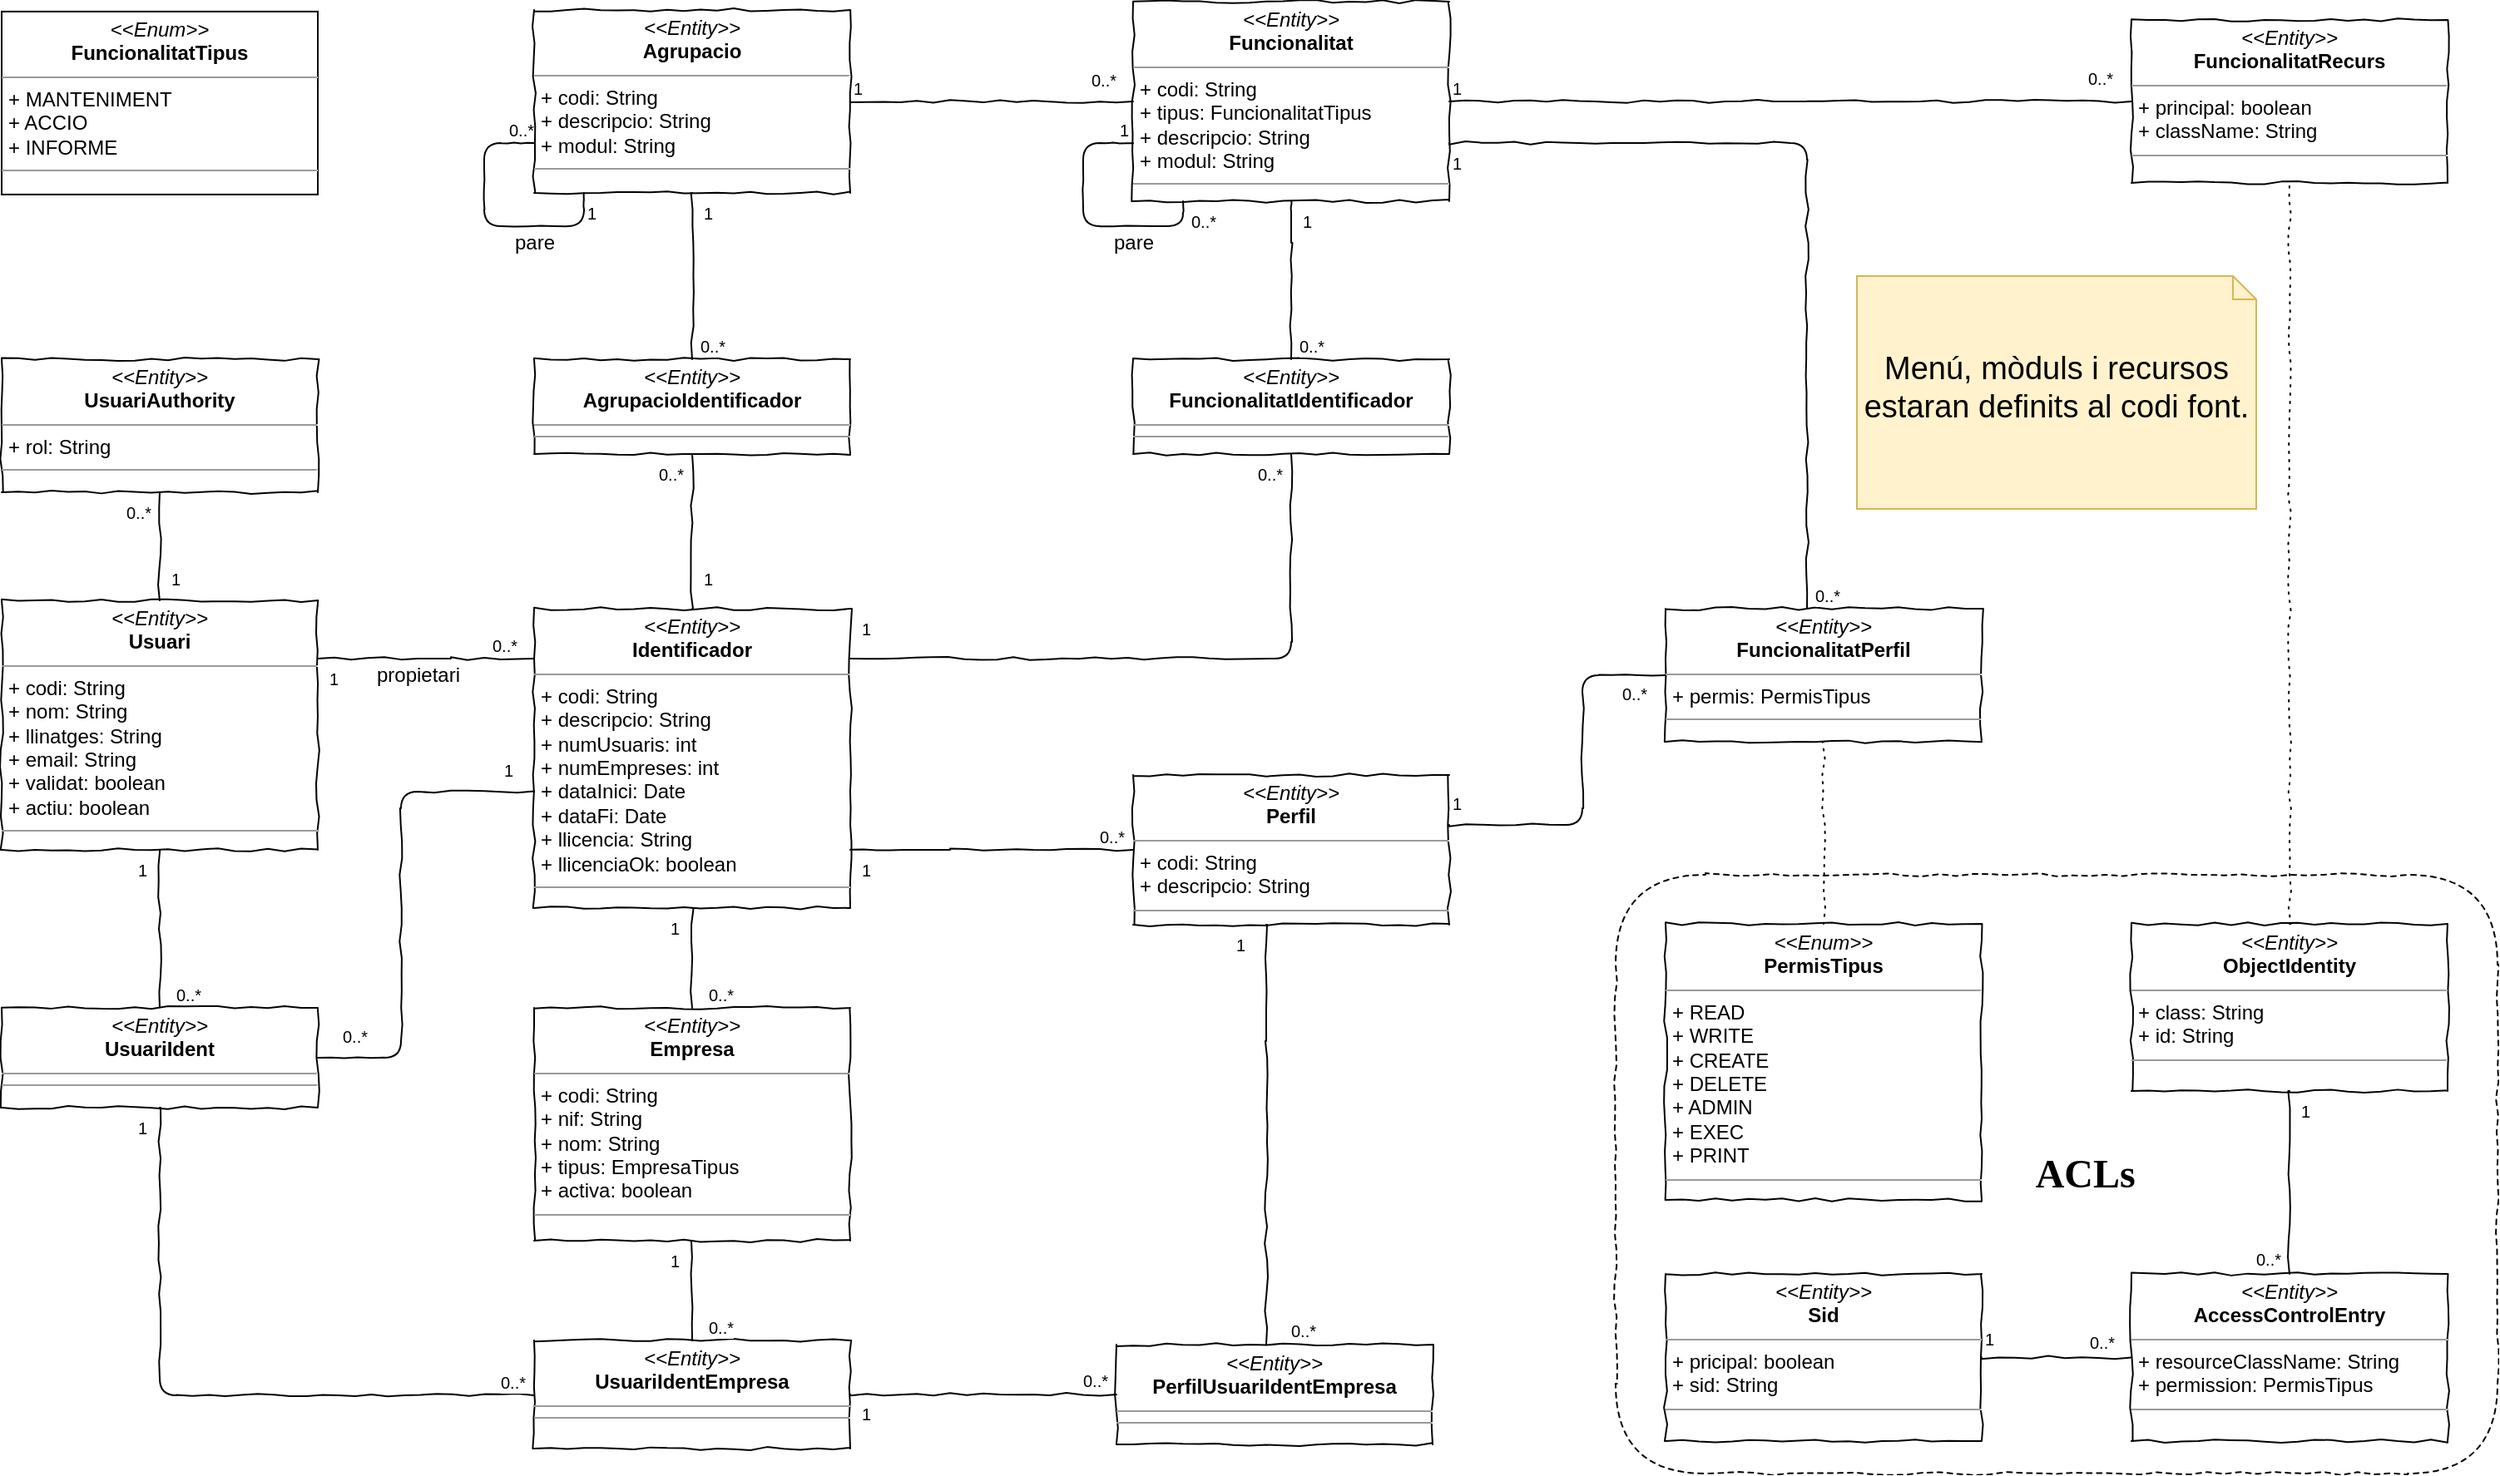 <mxfile version="12.5.5" type="device"><diagram id="xfc7r5prW2ZypIw39x2U" name="Page-1"><mxGraphModel dx="2249" dy="781" grid="1" gridSize="10" guides="1" tooltips="1" connect="1" arrows="1" fold="1" page="1" pageScale="1" pageWidth="827" pageHeight="1169" math="0" shadow="0"><root><mxCell id="0"/><mxCell id="1" parent="0"/><mxCell id="cN6ganGI-qiVZVaM_tZB-83" value="&lt;div style=&quot;font-size: 24px&quot;&gt;&lt;font style=&quot;font-size: 24px&quot;&gt;&lt;b&gt;&lt;font style=&quot;font-size: 24px&quot; face=&quot;Verdana&quot;&gt;&amp;nbsp;&amp;nbsp;&amp;nbsp;&amp;nbsp;&amp;nbsp; ACLs&lt;/font&gt;&lt;/b&gt;&lt;/font&gt;&lt;/div&gt;" style="rounded=1;whiteSpace=wrap;html=1;comic=1;fillColor=none;dashed=1;rotation=0;" parent="1" vertex="1"><mxGeometry x="410" y="560" width="530" height="360" as="geometry"/></mxCell><mxCell id="cN6ganGI-qiVZVaM_tZB-6" value="&lt;p style=&quot;margin: 0px ; margin-top: 4px ; text-align: center&quot;&gt;&lt;i&gt;&amp;lt;&amp;lt;Entity&amp;gt;&amp;gt;&lt;/i&gt;&lt;br&gt;&lt;b&gt;ObjectIdentity&lt;/b&gt;&lt;/p&gt;&lt;hr size=&quot;1&quot;&gt;&lt;p style=&quot;margin: 0px ; margin-left: 4px&quot;&gt;+ class: String&lt;/p&gt;&lt;p style=&quot;margin: 0px ; margin-left: 4px&quot;&gt;+ id: String&lt;/p&gt;&lt;hr size=&quot;1&quot;&gt;" style="verticalAlign=top;align=left;overflow=fill;fontSize=12;fontFamily=Helvetica;html=1;comic=1;" parent="1" vertex="1"><mxGeometry x="720" y="589.5" width="190" height="100.5" as="geometry"/></mxCell><mxCell id="cN6ganGI-qiVZVaM_tZB-7" value="&lt;p style=&quot;margin: 0px ; margin-top: 4px ; text-align: center&quot;&gt;&lt;i&gt;&amp;lt;&amp;lt;Enum&amp;gt;&amp;gt;&lt;/i&gt;&lt;br&gt;&lt;b&gt;PermisTipus&lt;/b&gt;&lt;/p&gt;&lt;hr size=&quot;1&quot;&gt;&lt;p style=&quot;margin: 0px ; margin-left: 4px&quot;&gt;+ READ&lt;/p&gt;&lt;p style=&quot;margin: 0px ; margin-left: 4px&quot;&gt;+ WRITE&lt;/p&gt;&lt;p style=&quot;margin: 0px ; margin-left: 4px&quot;&gt;+ CREATE&lt;/p&gt;&lt;p style=&quot;margin: 0px ; margin-left: 4px&quot;&gt;+ DELETE&lt;/p&gt;&lt;p style=&quot;margin: 0px ; margin-left: 4px&quot;&gt;+ ADMIN&lt;br&gt;&lt;/p&gt;&lt;p style=&quot;margin: 0px ; margin-left: 4px&quot;&gt;+ EXEC&lt;/p&gt;&lt;p style=&quot;margin: 0px ; margin-left: 4px&quot;&gt;+ PRINT&lt;/p&gt;&lt;hr size=&quot;1&quot;&gt;" style="verticalAlign=top;align=left;overflow=fill;fontSize=12;fontFamily=Helvetica;html=1;comic=1;" parent="1" vertex="1"><mxGeometry x="440" y="589.5" width="190" height="166" as="geometry"/></mxCell><mxCell id="cN6ganGI-qiVZVaM_tZB-16" value="&lt;p style=&quot;margin: 0px ; margin-top: 4px ; text-align: center&quot;&gt;&lt;i&gt;&amp;lt;&amp;lt;Entity&amp;gt;&amp;gt;&lt;/i&gt;&lt;br&gt;&lt;b&gt;Perfil&lt;/b&gt;&lt;/p&gt;&lt;hr size=&quot;1&quot;&gt;&lt;p style=&quot;margin: 0px ; margin-left: 4px&quot;&gt;+ codi: String&lt;br&gt;+ descripcio: String&lt;/p&gt;&lt;hr size=&quot;1&quot;&gt;" style="verticalAlign=top;align=left;overflow=fill;fontSize=12;fontFamily=Helvetica;html=1;comic=1;" parent="1" vertex="1"><mxGeometry x="120" y="500" width="190" height="90" as="geometry"/></mxCell><mxCell id="cN6ganGI-qiVZVaM_tZB-17" value="&lt;p style=&quot;margin: 0px ; margin-top: 4px ; text-align: center&quot;&gt;&lt;i&gt;&amp;lt;&amp;lt;Entity&amp;gt;&amp;gt;&lt;/i&gt;&lt;br&gt;&lt;b&gt;Identificador&lt;br&gt;&lt;/b&gt;&lt;/p&gt;&lt;hr size=&quot;1&quot;&gt;&lt;p style=&quot;margin: 0px ; margin-left: 4px&quot;&gt;+ codi: String&lt;br&gt;+ descripcio: String&lt;/p&gt;&lt;p style=&quot;margin: 0px ; margin-left: 4px&quot;&gt;+ numUsuaris: int&lt;/p&gt;&lt;p style=&quot;margin: 0px ; margin-left: 4px&quot;&gt;+ numEmpreses: int&lt;/p&gt;&lt;p style=&quot;margin: 0px ; margin-left: 4px&quot;&gt;+ dataInici: Date&lt;/p&gt;&lt;p style=&quot;margin: 0px ; margin-left: 4px&quot;&gt;+ dataFi: Date&lt;/p&gt;&lt;p style=&quot;margin: 0px ; margin-left: 4px&quot;&gt;+ llicencia: String&lt;/p&gt;&lt;p style=&quot;margin: 0px ; margin-left: 4px&quot;&gt;+ llicenciaOk: boolean&lt;br&gt;&lt;/p&gt;&lt;hr size=&quot;1&quot;&gt;" style="verticalAlign=top;align=left;overflow=fill;fontSize=12;fontFamily=Helvetica;html=1;comic=1;" parent="1" vertex="1"><mxGeometry x="-240" y="400" width="190" height="180" as="geometry"/></mxCell><mxCell id="cN6ganGI-qiVZVaM_tZB-18" value="" style="endArrow=none;html=1;edgeStyle=orthogonalEdgeStyle;comic=1;" parent="1" source="cN6ganGI-qiVZVaM_tZB-17" target="cN6ganGI-qiVZVaM_tZB-16" edge="1"><mxGeometry relative="1" as="geometry"><mxPoint x="585" y="450" as="sourcePoint"/><mxPoint x="585" y="572" as="targetPoint"/><Array as="points"><mxPoint y="545"/><mxPoint y="545"/></Array></mxGeometry></mxCell><mxCell id="cN6ganGI-qiVZVaM_tZB-19" value="1" style="resizable=0;html=1;align=left;verticalAlign=bottom;labelBackgroundColor=#ffffff;fontSize=10;" parent="cN6ganGI-qiVZVaM_tZB-18" connectable="0" vertex="1"><mxGeometry x="-1" relative="1" as="geometry"><mxPoint x="5" y="20" as="offset"/></mxGeometry></mxCell><mxCell id="cN6ganGI-qiVZVaM_tZB-20" value="0..*" style="resizable=0;html=1;align=right;verticalAlign=bottom;labelBackgroundColor=#ffffff;fontSize=10;" parent="cN6ganGI-qiVZVaM_tZB-18" connectable="0" vertex="1"><mxGeometry x="1" relative="1" as="geometry"><mxPoint x="-5" as="offset"/></mxGeometry></mxCell><mxCell id="cN6ganGI-qiVZVaM_tZB-24" value="&lt;p style=&quot;margin: 0px ; margin-top: 4px ; text-align: center&quot;&gt;&lt;i&gt;&amp;lt;&amp;lt;Entity&amp;gt;&amp;gt;&lt;/i&gt;&lt;br&gt;&lt;b&gt;Usuari&lt;br&gt;&lt;/b&gt;&lt;/p&gt;&lt;hr size=&quot;1&quot;&gt;&lt;p style=&quot;margin: 0px ; margin-left: 4px&quot;&gt;+ codi: String&lt;/p&gt;&lt;p style=&quot;margin: 0px ; margin-left: 4px&quot;&gt;+ nom: String&lt;/p&gt;&lt;p style=&quot;margin: 0px ; margin-left: 4px&quot;&gt;+ llinatges: String&lt;/p&gt;&lt;p style=&quot;margin: 0px ; margin-left: 4px&quot;&gt;+ email: String&lt;/p&gt;&lt;p style=&quot;margin: 0px ; margin-left: 4px&quot;&gt;+ validat: boolean&lt;/p&gt;&lt;p style=&quot;margin: 0px ; margin-left: 4px&quot;&gt;+ actiu: boolean&lt;br&gt;&lt;/p&gt;&lt;hr size=&quot;1&quot;&gt;" style="verticalAlign=top;align=left;overflow=fill;fontSize=12;fontFamily=Helvetica;html=1;comic=1;" parent="1" vertex="1"><mxGeometry x="-560" y="395" width="190" height="150" as="geometry"/></mxCell><mxCell id="cN6ganGI-qiVZVaM_tZB-29" value="&lt;p style=&quot;margin: 0px ; margin-top: 4px ; text-align: center&quot;&gt;&lt;i&gt;&amp;lt;&amp;lt;Entity&amp;gt;&amp;gt;&lt;/i&gt;&lt;br&gt;&lt;b&gt;Empresa&lt;br&gt;&lt;/b&gt;&lt;/p&gt;&lt;hr size=&quot;1&quot;&gt;&lt;p style=&quot;margin: 0px ; margin-left: 4px&quot;&gt;+ codi: String&lt;br&gt;+ nif: String&lt;/p&gt;&lt;p style=&quot;margin: 0px ; margin-left: 4px&quot;&gt;+ nom: String&lt;/p&gt;&lt;p style=&quot;margin: 0px ; margin-left: 4px&quot;&gt;+ tipus: EmpresaTipus&lt;br&gt;&lt;/p&gt;&lt;p style=&quot;margin: 0px ; margin-left: 4px&quot;&gt;+ activa: boolean&lt;br&gt;&lt;/p&gt;&lt;hr size=&quot;1&quot;&gt;" style="verticalAlign=top;align=left;overflow=fill;fontSize=12;fontFamily=Helvetica;html=1;comic=1;" parent="1" vertex="1"><mxGeometry x="-240" y="640" width="190" height="140" as="geometry"/></mxCell><mxCell id="cN6ganGI-qiVZVaM_tZB-30" value="" style="endArrow=none;html=1;edgeStyle=orthogonalEdgeStyle;comic=1;" parent="1" source="cN6ganGI-qiVZVaM_tZB-17" target="cN6ganGI-qiVZVaM_tZB-29" edge="1"><mxGeometry relative="1" as="geometry"><mxPoint x="545" y="450" as="sourcePoint"/><mxPoint x="545" y="572" as="targetPoint"/></mxGeometry></mxCell><mxCell id="cN6ganGI-qiVZVaM_tZB-31" value="1" style="resizable=0;html=1;align=left;verticalAlign=bottom;labelBackgroundColor=#ffffff;fontSize=10;" parent="cN6ganGI-qiVZVaM_tZB-30" connectable="0" vertex="1"><mxGeometry x="-1" relative="1" as="geometry"><mxPoint x="-15" y="20" as="offset"/></mxGeometry></mxCell><mxCell id="cN6ganGI-qiVZVaM_tZB-32" value="0..*" style="resizable=0;html=1;align=right;verticalAlign=bottom;labelBackgroundColor=#ffffff;fontSize=10;" parent="cN6ganGI-qiVZVaM_tZB-30" connectable="0" vertex="1"><mxGeometry x="1" relative="1" as="geometry"><mxPoint x="25" as="offset"/></mxGeometry></mxCell><mxCell id="cN6ganGI-qiVZVaM_tZB-33" value="&lt;p style=&quot;margin: 0px ; margin-top: 4px ; text-align: center&quot;&gt;&lt;i&gt;&amp;lt;&amp;lt;Entity&amp;gt;&amp;gt;&lt;/i&gt;&lt;br&gt;&lt;b&gt;Usuari&lt;/b&gt;&lt;b&gt;&lt;b&gt;&lt;b&gt;Ident&lt;/b&gt;Empresa&lt;/b&gt;&lt;/b&gt;&lt;/p&gt;&lt;hr size=&quot;1&quot;&gt;&lt;hr size=&quot;1&quot;&gt;" style="verticalAlign=top;align=left;overflow=fill;fontSize=12;fontFamily=Helvetica;html=1;comic=1;" parent="1" vertex="1"><mxGeometry x="-240" y="840" width="190" height="65" as="geometry"/></mxCell><mxCell id="cN6ganGI-qiVZVaM_tZB-34" value="" style="endArrow=none;html=1;edgeStyle=orthogonalEdgeStyle;comic=1;" parent="1" source="cN6ganGI-qiVZVaM_tZB-24" target="cN6ganGI-qiVZVaM_tZB-53" edge="1"><mxGeometry relative="1" as="geometry"><mxPoint x="545" y="450" as="sourcePoint"/><mxPoint x="545" y="572" as="targetPoint"/><Array as="points"><mxPoint x="-480" y="410"/><mxPoint x="-480" y="410"/></Array></mxGeometry></mxCell><mxCell id="cN6ganGI-qiVZVaM_tZB-35" value="1" style="resizable=0;html=1;align=left;verticalAlign=bottom;labelBackgroundColor=#ffffff;fontSize=10;" parent="cN6ganGI-qiVZVaM_tZB-34" connectable="0" vertex="1"><mxGeometry x="-1" relative="1" as="geometry"><mxPoint x="-15" y="20" as="offset"/></mxGeometry></mxCell><mxCell id="cN6ganGI-qiVZVaM_tZB-36" value="0..*" style="resizable=0;html=1;align=right;verticalAlign=bottom;labelBackgroundColor=#ffffff;fontSize=10;" parent="cN6ganGI-qiVZVaM_tZB-34" connectable="0" vertex="1"><mxGeometry x="1" relative="1" as="geometry"><mxPoint x="25" as="offset"/></mxGeometry></mxCell><mxCell id="cN6ganGI-qiVZVaM_tZB-40" value="" style="endArrow=none;html=1;edgeStyle=orthogonalEdgeStyle;comic=1;" parent="1" source="cN6ganGI-qiVZVaM_tZB-16" target="oNeRrTfxQyP8RILjlZN--30" edge="1"><mxGeometry relative="1" as="geometry"><mxPoint x="130" y="975" as="sourcePoint"/><mxPoint x="545" y="640" as="targetPoint"/><Array as="points"><mxPoint x="390" y="530"/><mxPoint x="390" y="440"/></Array></mxGeometry></mxCell><mxCell id="cN6ganGI-qiVZVaM_tZB-41" value="1" style="resizable=0;html=1;align=left;verticalAlign=bottom;labelBackgroundColor=#ffffff;fontSize=10;" parent="cN6ganGI-qiVZVaM_tZB-40" connectable="0" vertex="1"><mxGeometry x="-1" relative="1" as="geometry"><mxPoint y="-5" as="offset"/></mxGeometry></mxCell><mxCell id="cN6ganGI-qiVZVaM_tZB-42" value="0..*" style="resizable=0;html=1;align=right;verticalAlign=bottom;labelBackgroundColor=#ffffff;fontSize=10;" parent="cN6ganGI-qiVZVaM_tZB-40" connectable="0" vertex="1"><mxGeometry x="1" relative="1" as="geometry"><mxPoint x="-10.5" y="19.5" as="offset"/></mxGeometry></mxCell><mxCell id="cN6ganGI-qiVZVaM_tZB-47" value="" style="endArrow=none;html=1;edgeStyle=orthogonalEdgeStyle;comic=1;" parent="1" source="cN6ganGI-qiVZVaM_tZB-16" target="cN6ganGI-qiVZVaM_tZB-81" edge="1"><mxGeometry relative="1" as="geometry"><mxPoint x="-95" y="820" as="sourcePoint"/><mxPoint x="215" y="840" as="targetPoint"/><Array as="points"><mxPoint x="200" y="650"/><mxPoint x="200" y="650"/></Array></mxGeometry></mxCell><mxCell id="cN6ganGI-qiVZVaM_tZB-48" value="1" style="resizable=0;html=1;align=left;verticalAlign=bottom;labelBackgroundColor=#ffffff;fontSize=10;" parent="cN6ganGI-qiVZVaM_tZB-47" connectable="0" vertex="1"><mxGeometry x="-1" relative="1" as="geometry"><mxPoint x="-20" y="20" as="offset"/></mxGeometry></mxCell><mxCell id="cN6ganGI-qiVZVaM_tZB-49" value="0..*" style="resizable=0;html=1;align=right;verticalAlign=bottom;labelBackgroundColor=#ffffff;fontSize=10;" parent="cN6ganGI-qiVZVaM_tZB-47" connectable="0" vertex="1"><mxGeometry x="1" relative="1" as="geometry"><mxPoint x="30" as="offset"/></mxGeometry></mxCell><mxCell id="cN6ganGI-qiVZVaM_tZB-53" value="&lt;p style=&quot;margin: 0px ; margin-top: 4px ; text-align: center&quot;&gt;&lt;i&gt;&amp;lt;&amp;lt;Entity&amp;gt;&amp;gt;&lt;/i&gt;&lt;br&gt;&lt;b&gt;Usuari&lt;/b&gt;&lt;b&gt;Ident&lt;/b&gt;&lt;/p&gt;&lt;hr size=&quot;1&quot;&gt;&lt;hr size=&quot;1&quot;&gt;" style="verticalAlign=top;align=left;overflow=fill;fontSize=12;fontFamily=Helvetica;html=1;comic=1;" parent="1" vertex="1"><mxGeometry x="-560" y="640" width="190" height="60" as="geometry"/></mxCell><mxCell id="cN6ganGI-qiVZVaM_tZB-54" value="" style="endArrow=none;html=1;edgeStyle=orthogonalEdgeStyle;comic=1;" parent="1" source="cN6ganGI-qiVZVaM_tZB-17" target="cN6ganGI-qiVZVaM_tZB-53" edge="1"><mxGeometry relative="1" as="geometry"><mxPoint x="-240" y="640" as="sourcePoint"/><mxPoint x="-300" y="590" as="targetPoint"/><Array as="points"><mxPoint x="-320" y="510"/><mxPoint x="-320" y="670"/></Array></mxGeometry></mxCell><mxCell id="cN6ganGI-qiVZVaM_tZB-55" value="1" style="resizable=0;html=1;align=left;verticalAlign=bottom;labelBackgroundColor=#ffffff;fontSize=10;" parent="cN6ganGI-qiVZVaM_tZB-54" connectable="0" vertex="1"><mxGeometry x="-1" relative="1" as="geometry"><mxPoint x="-20" y="-5" as="offset"/></mxGeometry></mxCell><mxCell id="cN6ganGI-qiVZVaM_tZB-56" value="0..*" style="resizable=0;html=1;align=right;verticalAlign=bottom;labelBackgroundColor=#ffffff;fontSize=10;" parent="cN6ganGI-qiVZVaM_tZB-54" connectable="0" vertex="1"><mxGeometry x="1" relative="1" as="geometry"><mxPoint x="30" y="-5" as="offset"/></mxGeometry></mxCell><mxCell id="cN6ganGI-qiVZVaM_tZB-57" value="" style="endArrow=none;html=1;edgeStyle=orthogonalEdgeStyle;comic=1;" parent="1" source="cN6ganGI-qiVZVaM_tZB-29" target="cN6ganGI-qiVZVaM_tZB-33" edge="1"><mxGeometry relative="1" as="geometry"><mxPoint x="-280" y="730" as="sourcePoint"/><mxPoint x="-445" y="510" as="targetPoint"/><Array as="points"/></mxGeometry></mxCell><mxCell id="cN6ganGI-qiVZVaM_tZB-58" value="1" style="resizable=0;html=1;align=left;verticalAlign=bottom;labelBackgroundColor=#ffffff;fontSize=10;" parent="cN6ganGI-qiVZVaM_tZB-57" connectable="0" vertex="1"><mxGeometry x="-1" relative="1" as="geometry"><mxPoint x="-15" y="20" as="offset"/></mxGeometry></mxCell><mxCell id="cN6ganGI-qiVZVaM_tZB-59" value="0..*" style="resizable=0;html=1;align=right;verticalAlign=bottom;labelBackgroundColor=#ffffff;fontSize=10;" parent="cN6ganGI-qiVZVaM_tZB-57" connectable="0" vertex="1"><mxGeometry x="1" relative="1" as="geometry"><mxPoint x="25" as="offset"/></mxGeometry></mxCell><mxCell id="cN6ganGI-qiVZVaM_tZB-60" value="" style="endArrow=none;html=1;edgeStyle=orthogonalEdgeStyle;comic=1;" parent="1" source="cN6ganGI-qiVZVaM_tZB-53" target="cN6ganGI-qiVZVaM_tZB-33" edge="1"><mxGeometry relative="1" as="geometry"><mxPoint x="-440" y="670" as="sourcePoint"/><mxPoint x="-390" y="860" as="targetPoint"/><Array as="points"><mxPoint x="-465" y="873"/></Array></mxGeometry></mxCell><mxCell id="cN6ganGI-qiVZVaM_tZB-61" value="1" style="resizable=0;html=1;align=left;verticalAlign=bottom;labelBackgroundColor=#ffffff;fontSize=10;" parent="cN6ganGI-qiVZVaM_tZB-60" connectable="0" vertex="1"><mxGeometry x="-1" relative="1" as="geometry"><mxPoint x="-15" y="20" as="offset"/></mxGeometry></mxCell><mxCell id="cN6ganGI-qiVZVaM_tZB-62" value="0..*" style="resizable=0;html=1;align=right;verticalAlign=bottom;labelBackgroundColor=#ffffff;fontSize=10;" parent="cN6ganGI-qiVZVaM_tZB-60" connectable="0" vertex="1"><mxGeometry x="1" relative="1" as="geometry"><mxPoint x="-5" as="offset"/></mxGeometry></mxCell><mxCell id="cN6ganGI-qiVZVaM_tZB-64" value="" style="endArrow=none;html=1;edgeStyle=orthogonalEdgeStyle;comic=1;" parent="1" source="cN6ganGI-qiVZVaM_tZB-24" target="cN6ganGI-qiVZVaM_tZB-17" edge="1"><mxGeometry relative="1" as="geometry"><mxPoint x="-260" y="280" as="sourcePoint"/><mxPoint x="130" y="435" as="targetPoint"/><Array as="points"><mxPoint x="-300" y="430"/><mxPoint x="-300" y="430"/></Array></mxGeometry></mxCell><mxCell id="cN6ganGI-qiVZVaM_tZB-65" value="1" style="resizable=0;html=1;align=left;verticalAlign=bottom;labelBackgroundColor=#ffffff;fontSize=10;" parent="cN6ganGI-qiVZVaM_tZB-64" connectable="0" vertex="1"><mxGeometry x="-1" relative="1" as="geometry"><mxPoint x="5" y="20" as="offset"/></mxGeometry></mxCell><mxCell id="cN6ganGI-qiVZVaM_tZB-66" value="0..*" style="resizable=0;html=1;align=right;verticalAlign=bottom;labelBackgroundColor=#ffffff;fontSize=10;" parent="cN6ganGI-qiVZVaM_tZB-64" connectable="0" vertex="1"><mxGeometry x="1" relative="1" as="geometry"><mxPoint x="-10" as="offset"/></mxGeometry></mxCell><mxCell id="p6KHbKkE1oothsraV2o--2" value="propietari" style="text;html=1;align=center;verticalAlign=middle;resizable=0;points=[];;labelBackgroundColor=#ffffff;" parent="cN6ganGI-qiVZVaM_tZB-64" vertex="1" connectable="0"><mxGeometry x="0.077" y="17" relative="1" as="geometry"><mxPoint x="-10" y="27" as="offset"/></mxGeometry></mxCell><mxCell id="cN6ganGI-qiVZVaM_tZB-81" value="&lt;p style=&quot;margin: 0px ; margin-top: 4px ; text-align: center&quot;&gt;&lt;i&gt;&amp;lt;&amp;lt;Entity&amp;gt;&amp;gt;&lt;/i&gt;&lt;br&gt;&lt;b&gt;Perfil&lt;/b&gt;&lt;b&gt;Usuari&lt;/b&gt;&lt;b&gt;&lt;b&gt;&lt;b&gt;Ident&lt;/b&gt;Empresa&lt;/b&gt;&lt;/b&gt;&lt;/p&gt;&lt;hr size=&quot;1&quot;&gt;&lt;hr size=&quot;1&quot;&gt;" style="verticalAlign=top;align=left;overflow=fill;fontSize=12;fontFamily=Helvetica;html=1;comic=1;" parent="1" vertex="1"><mxGeometry x="110" y="842.5" width="190" height="60" as="geometry"/></mxCell><mxCell id="cN6ganGI-qiVZVaM_tZB-85" value="" style="endArrow=none;html=1;edgeStyle=orthogonalEdgeStyle;comic=1;" parent="1" source="cN6ganGI-qiVZVaM_tZB-17" target="oNeRrTfxQyP8RILjlZN--4" edge="1"><mxGeometry relative="1" as="geometry"><mxPoint x="-50" y="340" as="sourcePoint"/><mxPoint x="-95" y="650" as="targetPoint"/></mxGeometry></mxCell><mxCell id="cN6ganGI-qiVZVaM_tZB-86" value="1" style="resizable=0;html=1;align=left;verticalAlign=bottom;labelBackgroundColor=#ffffff;fontSize=10;" parent="cN6ganGI-qiVZVaM_tZB-85" connectable="0" vertex="1"><mxGeometry x="-1" relative="1" as="geometry"><mxPoint x="5" y="-10" as="offset"/></mxGeometry></mxCell><mxCell id="cN6ganGI-qiVZVaM_tZB-87" value="0..*" style="resizable=0;html=1;align=right;verticalAlign=bottom;labelBackgroundColor=#ffffff;fontSize=10;" parent="cN6ganGI-qiVZVaM_tZB-85" connectable="0" vertex="1"><mxGeometry x="1" relative="1" as="geometry"><mxPoint x="-5" y="20" as="offset"/></mxGeometry></mxCell><mxCell id="p6KHbKkE1oothsraV2o--7" value="" style="endArrow=none;html=1;edgeStyle=orthogonalEdgeStyle;comic=1;" parent="1" source="cN6ganGI-qiVZVaM_tZB-33" target="cN6ganGI-qiVZVaM_tZB-81" edge="1"><mxGeometry relative="1" as="geometry"><mxPoint x="-40" y="900" as="sourcePoint"/><mxPoint x="450" y="900" as="targetPoint"/><Array as="points"/></mxGeometry></mxCell><mxCell id="p6KHbKkE1oothsraV2o--8" value="1" style="resizable=0;html=1;align=left;verticalAlign=bottom;labelBackgroundColor=#ffffff;fontSize=10;" parent="p6KHbKkE1oothsraV2o--7" connectable="0" vertex="1"><mxGeometry x="-1" relative="1" as="geometry"><mxPoint x="5" y="20" as="offset"/></mxGeometry></mxCell><mxCell id="p6KHbKkE1oothsraV2o--9" value="0..*" style="resizable=0;html=1;align=right;verticalAlign=bottom;labelBackgroundColor=#ffffff;fontSize=10;" parent="p6KHbKkE1oothsraV2o--7" connectable="0" vertex="1"><mxGeometry x="1" relative="1" as="geometry"><mxPoint x="-5" as="offset"/></mxGeometry></mxCell><mxCell id="oNeRrTfxQyP8RILjlZN--2" value="&lt;p style=&quot;margin: 0px ; margin-top: 4px ; text-align: center&quot;&gt;&lt;i&gt;&amp;lt;&amp;lt;Entity&amp;gt;&amp;gt;&lt;/i&gt;&lt;br&gt;&lt;b&gt;Funcionalitat&lt;/b&gt;&lt;/p&gt;&lt;hr size=&quot;1&quot;&gt;&lt;p style=&quot;margin: 0px ; margin-left: 4px&quot;&gt;+ codi: String&lt;/p&gt;&lt;p style=&quot;margin: 0px ; margin-left: 4px&quot;&gt;+ tipus: FuncionalitatTipus&lt;br&gt;&lt;/p&gt;&lt;p style=&quot;margin: 0px ; margin-left: 4px&quot;&gt;+ descripcio: String&lt;/p&gt;&lt;p style=&quot;margin: 0px ; margin-left: 4px&quot;&gt;+ modul: String&lt;br&gt;&lt;/p&gt;&lt;hr size=&quot;1&quot;&gt;" style="verticalAlign=top;align=left;overflow=fill;fontSize=12;fontFamily=Helvetica;html=1;comic=1;" parent="1" vertex="1"><mxGeometry x="120" y="35" width="190" height="120" as="geometry"/></mxCell><mxCell id="oNeRrTfxQyP8RILjlZN--3" value="&lt;p style=&quot;margin: 0px ; margin-top: 4px ; text-align: center&quot;&gt;&lt;i&gt;&amp;lt;&amp;lt;Entity&amp;gt;&amp;gt;&lt;/i&gt;&lt;br&gt;&lt;b&gt;Agrupacio&lt;/b&gt;&lt;/p&gt;&lt;hr size=&quot;1&quot;&gt;&lt;p style=&quot;margin: 0px ; margin-left: 4px&quot;&gt;+ codi: String&lt;br&gt;+ descripcio: String&lt;/p&gt;&lt;p style=&quot;margin: 0px ; margin-left: 4px&quot;&gt;+ modul: String&lt;br&gt;&lt;/p&gt;&lt;hr size=&quot;1&quot;&gt;" style="verticalAlign=top;align=left;overflow=fill;fontSize=12;fontFamily=Helvetica;html=1;comic=1;" parent="1" vertex="1"><mxGeometry x="-240" y="40" width="190" height="110" as="geometry"/></mxCell><mxCell id="oNeRrTfxQyP8RILjlZN--4" value="&lt;p style=&quot;margin: 0px ; margin-top: 4px ; text-align: center&quot;&gt;&lt;i&gt;&amp;lt;&amp;lt;Entity&amp;gt;&amp;gt;&lt;/i&gt;&lt;br&gt;&lt;b&gt;Agrupacio&lt;/b&gt;&lt;b&gt;&lt;b&gt;Identificador&lt;/b&gt;&lt;/b&gt;&lt;/p&gt;&lt;hr size=&quot;1&quot;&gt;&lt;hr size=&quot;1&quot;&gt;" style="verticalAlign=top;align=left;overflow=fill;fontSize=12;fontFamily=Helvetica;html=1;comic=1;" parent="1" vertex="1"><mxGeometry x="-240" y="250" width="190" height="57" as="geometry"/></mxCell><mxCell id="oNeRrTfxQyP8RILjlZN--5" value="" style="endArrow=none;html=1;edgeStyle=orthogonalEdgeStyle;comic=1;" parent="1" source="oNeRrTfxQyP8RILjlZN--3" target="oNeRrTfxQyP8RILjlZN--2" edge="1"><mxGeometry relative="1" as="geometry"><mxPoint x="620" y="145" as="sourcePoint"/><mxPoint x="790" y="145" as="targetPoint"/><Array as="points"/></mxGeometry></mxCell><mxCell id="oNeRrTfxQyP8RILjlZN--6" value="1" style="resizable=0;html=1;align=left;verticalAlign=bottom;labelBackgroundColor=#ffffff;fontSize=10;" parent="oNeRrTfxQyP8RILjlZN--5" connectable="0" vertex="1"><mxGeometry x="-1" relative="1" as="geometry"><mxPoint as="offset"/></mxGeometry></mxCell><mxCell id="oNeRrTfxQyP8RILjlZN--7" value="0..*" style="resizable=0;html=1;align=right;verticalAlign=bottom;labelBackgroundColor=#ffffff;fontSize=10;" parent="oNeRrTfxQyP8RILjlZN--5" connectable="0" vertex="1"><mxGeometry x="1" relative="1" as="geometry"><mxPoint x="-10" y="-5" as="offset"/></mxGeometry></mxCell><mxCell id="oNeRrTfxQyP8RILjlZN--10" value="" style="endArrow=none;html=1;edgeStyle=orthogonalEdgeStyle;comic=1;" parent="1" source="oNeRrTfxQyP8RILjlZN--3" target="oNeRrTfxQyP8RILjlZN--3" edge="1"><mxGeometry relative="1" as="geometry"><mxPoint x="510" y="90" as="sourcePoint"/><mxPoint x="560" y="170" as="targetPoint"/><Array as="points"><mxPoint x="-210" y="170"/><mxPoint x="-270" y="170"/><mxPoint x="-270" y="120"/></Array></mxGeometry></mxCell><mxCell id="oNeRrTfxQyP8RILjlZN--11" value="1" style="resizable=0;html=1;align=left;verticalAlign=bottom;labelBackgroundColor=#ffffff;fontSize=10;" parent="oNeRrTfxQyP8RILjlZN--10" connectable="0" vertex="1"><mxGeometry x="-1" relative="1" as="geometry"><mxPoint y="20" as="offset"/></mxGeometry></mxCell><mxCell id="oNeRrTfxQyP8RILjlZN--12" value="0..*" style="resizable=0;html=1;align=right;verticalAlign=bottom;labelBackgroundColor=#ffffff;fontSize=10;" parent="oNeRrTfxQyP8RILjlZN--10" connectable="0" vertex="1"><mxGeometry x="1" relative="1" as="geometry"><mxPoint as="offset"/></mxGeometry></mxCell><mxCell id="hnFYEMJ7QBoAo3AAeQvz-9" value="pare" style="text;html=1;align=center;verticalAlign=middle;resizable=0;points=[];labelBackgroundColor=#ffffff;" vertex="1" connectable="0" parent="oNeRrTfxQyP8RILjlZN--10"><mxGeometry x="-0.138" y="1" relative="1" as="geometry"><mxPoint x="19" y="9" as="offset"/></mxGeometry></mxCell><mxCell id="oNeRrTfxQyP8RILjlZN--13" value="&lt;p style=&quot;margin: 0px ; margin-top: 4px ; text-align: center&quot;&gt;&lt;i&gt;&amp;lt;&amp;lt;Entity&amp;gt;&amp;gt;&lt;/i&gt;&lt;br&gt;&lt;b&gt;Funcionalitat&lt;/b&gt;&lt;b&gt;&lt;b&gt;Identificador&lt;/b&gt;&lt;/b&gt;&lt;/p&gt;&lt;hr size=&quot;1&quot;&gt;&lt;hr size=&quot;1&quot;&gt;" style="verticalAlign=top;align=left;overflow=fill;fontSize=12;fontFamily=Helvetica;html=1;comic=1;" parent="1" vertex="1"><mxGeometry x="120" y="250" width="190" height="57" as="geometry"/></mxCell><mxCell id="oNeRrTfxQyP8RILjlZN--14" value="" style="endArrow=none;html=1;edgeStyle=orthogonalEdgeStyle;comic=1;entryX=0.5;entryY=0;entryDx=0;entryDy=0;" parent="1" source="oNeRrTfxQyP8RILjlZN--2" target="oNeRrTfxQyP8RILjlZN--13" edge="1"><mxGeometry relative="1" as="geometry"><mxPoint x="1420" y="610" as="sourcePoint"/><mxPoint x="1260" y="610" as="targetPoint"/><Array as="points"><mxPoint x="215" y="170"/><mxPoint x="215" y="170"/></Array></mxGeometry></mxCell><mxCell id="oNeRrTfxQyP8RILjlZN--15" value="1" style="resizable=0;html=1;align=left;verticalAlign=bottom;labelBackgroundColor=#ffffff;fontSize=10;" parent="oNeRrTfxQyP8RILjlZN--14" connectable="0" vertex="1"><mxGeometry x="-1" relative="1" as="geometry"><mxPoint x="5" y="20" as="offset"/></mxGeometry></mxCell><mxCell id="oNeRrTfxQyP8RILjlZN--16" value="0..*" style="resizable=0;html=1;align=right;verticalAlign=bottom;labelBackgroundColor=#ffffff;fontSize=10;" parent="oNeRrTfxQyP8RILjlZN--14" connectable="0" vertex="1"><mxGeometry x="1" relative="1" as="geometry"><mxPoint x="20" as="offset"/></mxGeometry></mxCell><mxCell id="oNeRrTfxQyP8RILjlZN--17" value="" style="endArrow=none;html=1;edgeStyle=orthogonalEdgeStyle;comic=1;" parent="1" source="oNeRrTfxQyP8RILjlZN--3" target="oNeRrTfxQyP8RILjlZN--4" edge="1"><mxGeometry relative="1" as="geometry"><mxPoint x="255" y="130" as="sourcePoint"/><mxPoint x="255" y="220" as="targetPoint"/><Array as="points"/></mxGeometry></mxCell><mxCell id="oNeRrTfxQyP8RILjlZN--18" value="1" style="resizable=0;html=1;align=left;verticalAlign=bottom;labelBackgroundColor=#ffffff;fontSize=10;" parent="oNeRrTfxQyP8RILjlZN--17" connectable="0" vertex="1"><mxGeometry x="-1" relative="1" as="geometry"><mxPoint x="5" y="20" as="offset"/></mxGeometry></mxCell><mxCell id="oNeRrTfxQyP8RILjlZN--19" value="0..*" style="resizable=0;html=1;align=right;verticalAlign=bottom;labelBackgroundColor=#ffffff;fontSize=10;" parent="oNeRrTfxQyP8RILjlZN--17" connectable="0" vertex="1"><mxGeometry x="1" relative="1" as="geometry"><mxPoint x="20" as="offset"/></mxGeometry></mxCell><mxCell id="oNeRrTfxQyP8RILjlZN--21" value="&lt;p style=&quot;margin: 0px ; margin-top: 4px ; text-align: center&quot;&gt;&lt;i&gt;&amp;lt;&amp;lt;Entity&amp;gt;&amp;gt;&lt;/i&gt;&lt;br&gt;&lt;b&gt;FuncionalitatRecurs&lt;/b&gt;&lt;/p&gt;&lt;hr size=&quot;1&quot;&gt;&lt;p style=&quot;margin: 0px ; margin-left: 4px&quot;&gt;+ principal: boolean&lt;/p&gt;&lt;p style=&quot;margin: 0px ; margin-left: 4px&quot;&gt;+ className: String&lt;/p&gt;&lt;hr size=&quot;1&quot;&gt;" style="verticalAlign=top;align=left;overflow=fill;fontSize=12;fontFamily=Helvetica;html=1;comic=1;" parent="1" vertex="1"><mxGeometry x="720" y="46.04" width="190" height="97.91" as="geometry"/></mxCell><mxCell id="oNeRrTfxQyP8RILjlZN--24" value="" style="endArrow=none;html=1;edgeStyle=orthogonalEdgeStyle;comic=1;" parent="1" source="oNeRrTfxQyP8RILjlZN--2" target="oNeRrTfxQyP8RILjlZN--21" edge="1"><mxGeometry relative="1" as="geometry"><mxPoint x="1350" y="650" as="sourcePoint"/><mxPoint x="1070" y="605" as="targetPoint"/><Array as="points"/></mxGeometry></mxCell><mxCell id="oNeRrTfxQyP8RILjlZN--25" value="1" style="resizable=0;html=1;align=left;verticalAlign=bottom;labelBackgroundColor=#ffffff;fontSize=10;" parent="oNeRrTfxQyP8RILjlZN--24" connectable="0" vertex="1"><mxGeometry x="-1" relative="1" as="geometry"><mxPoint as="offset"/></mxGeometry></mxCell><mxCell id="oNeRrTfxQyP8RILjlZN--26" value="0..*" style="resizable=0;html=1;align=right;verticalAlign=bottom;labelBackgroundColor=#ffffff;fontSize=10;" parent="oNeRrTfxQyP8RILjlZN--24" connectable="0" vertex="1"><mxGeometry x="1" relative="1" as="geometry"><mxPoint x="-10" y="-5" as="offset"/></mxGeometry></mxCell><mxCell id="oNeRrTfxQyP8RILjlZN--27" value="" style="endArrow=none;html=1;edgeStyle=orthogonalEdgeStyle;comic=1;dashed=1;dashPattern=1 4;" parent="1" source="cN6ganGI-qiVZVaM_tZB-6" target="oNeRrTfxQyP8RILjlZN--21" edge="1"><mxGeometry relative="1" as="geometry"><mxPoint x="1760" y="1644" as="sourcePoint"/><mxPoint x="1590" y="1644" as="targetPoint"/><Array as="points"/></mxGeometry></mxCell><mxCell id="oNeRrTfxQyP8RILjlZN--30" value="&lt;p style=&quot;margin: 0px ; margin-top: 4px ; text-align: center&quot;&gt;&lt;i&gt;&amp;lt;&amp;lt;Entity&amp;gt;&amp;gt;&lt;/i&gt;&lt;br&gt;&lt;b&gt;FuncionalitatPerfil&lt;/b&gt;&lt;/p&gt;&lt;hr size=&quot;1&quot;&gt;&lt;p style=&quot;margin: 0px ; margin-left: 4px&quot;&gt;+ permis: PermisTipus&lt;/p&gt;&lt;hr size=&quot;1&quot;&gt;" style="verticalAlign=top;align=left;overflow=fill;fontSize=12;fontFamily=Helvetica;html=1;comic=1;" parent="1" vertex="1"><mxGeometry x="440" y="400" width="190" height="80" as="geometry"/></mxCell><mxCell id="oNeRrTfxQyP8RILjlZN--31" value="" style="endArrow=none;html=1;edgeStyle=orthogonalEdgeStyle;comic=1;" parent="1" source="oNeRrTfxQyP8RILjlZN--2" target="oNeRrTfxQyP8RILjlZN--30" edge="1"><mxGeometry relative="1" as="geometry"><mxPoint x="320" y="555" as="sourcePoint"/><mxPoint x="440" y="555" as="targetPoint"/><Array as="points"><mxPoint x="525" y="120"/></Array></mxGeometry></mxCell><mxCell id="oNeRrTfxQyP8RILjlZN--32" value="1" style="resizable=0;html=1;align=left;verticalAlign=bottom;labelBackgroundColor=#ffffff;fontSize=10;" parent="oNeRrTfxQyP8RILjlZN--31" connectable="0" vertex="1"><mxGeometry x="-1" relative="1" as="geometry"><mxPoint y="20" as="offset"/></mxGeometry></mxCell><mxCell id="oNeRrTfxQyP8RILjlZN--33" value="0..*" style="resizable=0;html=1;align=right;verticalAlign=bottom;labelBackgroundColor=#ffffff;fontSize=10;" parent="oNeRrTfxQyP8RILjlZN--31" connectable="0" vertex="1"><mxGeometry x="1" relative="1" as="geometry"><mxPoint x="20" as="offset"/></mxGeometry></mxCell><mxCell id="oNeRrTfxQyP8RILjlZN--34" value="" style="endArrow=none;html=1;edgeStyle=orthogonalEdgeStyle;comic=1;" parent="1" source="cN6ganGI-qiVZVaM_tZB-17" target="oNeRrTfxQyP8RILjlZN--13" edge="1"><mxGeometry relative="1" as="geometry"><mxPoint x="-135" y="410" as="sourcePoint"/><mxPoint x="-135" y="317" as="targetPoint"/><Array as="points"><mxPoint x="215" y="430"/></Array></mxGeometry></mxCell><mxCell id="oNeRrTfxQyP8RILjlZN--35" value="1" style="resizable=0;html=1;align=left;verticalAlign=bottom;labelBackgroundColor=#ffffff;fontSize=10;" parent="oNeRrTfxQyP8RILjlZN--34" connectable="0" vertex="1"><mxGeometry x="-1" relative="1" as="geometry"><mxPoint x="5" y="-10" as="offset"/></mxGeometry></mxCell><mxCell id="oNeRrTfxQyP8RILjlZN--36" value="0..*" style="resizable=0;html=1;align=right;verticalAlign=bottom;labelBackgroundColor=#ffffff;fontSize=10;" parent="oNeRrTfxQyP8RILjlZN--34" connectable="0" vertex="1"><mxGeometry x="1" relative="1" as="geometry"><mxPoint x="-5" y="20" as="offset"/></mxGeometry></mxCell><mxCell id="cN6ganGI-qiVZVaM_tZB-10" value="" style="endArrow=none;html=1;edgeStyle=orthogonalEdgeStyle;comic=1;dashed=1;dashPattern=1 4;" parent="1" source="oNeRrTfxQyP8RILjlZN--30" target="cN6ganGI-qiVZVaM_tZB-7" edge="1"><mxGeometry relative="1" as="geometry"><mxPoint x="535" y="350" as="sourcePoint"/><mxPoint x="225" y="675" as="targetPoint"/><Array as="points"/></mxGeometry></mxCell><mxCell id="oNeRrTfxQyP8RILjlZN--37" value="" style="endArrow=none;html=1;edgeStyle=orthogonalEdgeStyle;comic=1;" parent="1" source="oNeRrTfxQyP8RILjlZN--2" target="oNeRrTfxQyP8RILjlZN--2" edge="1"><mxGeometry relative="1" as="geometry"><mxPoint x="-200" y="160" as="sourcePoint"/><mxPoint x="-230" y="130" as="targetPoint"/><Array as="points"><mxPoint x="90" y="120"/><mxPoint x="90" y="170"/><mxPoint x="150" y="170"/></Array></mxGeometry></mxCell><mxCell id="oNeRrTfxQyP8RILjlZN--38" value="1" style="resizable=0;html=1;align=left;verticalAlign=bottom;labelBackgroundColor=#ffffff;fontSize=10;" parent="oNeRrTfxQyP8RILjlZN--37" connectable="0" vertex="1"><mxGeometry x="-1" relative="1" as="geometry"><mxPoint x="-10" as="offset"/></mxGeometry></mxCell><mxCell id="oNeRrTfxQyP8RILjlZN--39" value="0..*" style="resizable=0;html=1;align=right;verticalAlign=bottom;labelBackgroundColor=#ffffff;fontSize=10;" parent="oNeRrTfxQyP8RILjlZN--37" connectable="0" vertex="1"><mxGeometry x="1" relative="1" as="geometry"><mxPoint x="20" y="20" as="offset"/></mxGeometry></mxCell><mxCell id="hnFYEMJ7QBoAo3AAeQvz-10" value="pare" style="text;html=1;align=center;verticalAlign=middle;resizable=0;points=[];labelBackgroundColor=#ffffff;" vertex="1" connectable="0" parent="oNeRrTfxQyP8RILjlZN--37"><mxGeometry x="0.091" y="2" relative="1" as="geometry"><mxPoint x="25" y="12" as="offset"/></mxGeometry></mxCell><mxCell id="oNeRrTfxQyP8RILjlZN--41" value="&lt;font style=&quot;font-size: 19px&quot;&gt;Menú, mòduls i recursos estaran definits al codi font.&lt;/font&gt;" style="shape=note;whiteSpace=wrap;html=1;size=14;verticalAlign=middle;align=center;spacingTop=-6;fillColor=#fff2cc;strokeColor=#d6b656;" parent="1" vertex="1"><mxGeometry x="555" y="200" width="240" height="140" as="geometry"/></mxCell><mxCell id="hnFYEMJ7QBoAo3AAeQvz-3" value="&lt;p style=&quot;margin: 0px ; margin-top: 4px ; text-align: center&quot;&gt;&lt;i&gt;&amp;lt;&amp;lt;Enum&amp;gt;&amp;gt;&lt;/i&gt;&lt;br&gt;&lt;b&gt;FuncionalitatTipus&lt;/b&gt;&lt;/p&gt;&lt;hr size=&quot;1&quot;&gt;&lt;p style=&quot;margin: 0px ; margin-left: 4px&quot;&gt;+ MANTENIMENT&lt;/p&gt;&lt;p style=&quot;margin: 0px ; margin-left: 4px&quot;&gt;+ ACCIO&lt;/p&gt;&lt;p style=&quot;margin: 0px ; margin-left: 4px&quot;&gt;+ INFORME&lt;br&gt;&lt;/p&gt;&lt;hr size=&quot;1&quot;&gt;" style="verticalAlign=top;align=left;overflow=fill;fontSize=12;fontFamily=Helvetica;html=1;" vertex="1" parent="1"><mxGeometry x="-560" y="40.95" width="190" height="110" as="geometry"/></mxCell><mxCell id="hnFYEMJ7QBoAo3AAeQvz-4" value="&lt;p style=&quot;margin: 0px ; margin-top: 4px ; text-align: center&quot;&gt;&lt;i&gt;&amp;lt;&amp;lt;Entity&amp;gt;&amp;gt;&lt;/i&gt;&lt;br&gt;&lt;b&gt;UsuariAuthority&lt;/b&gt;&lt;/p&gt;&lt;hr size=&quot;1&quot;&gt;&lt;p style=&quot;margin: 0px ; margin-left: 4px&quot;&gt;+ rol: String&lt;/p&gt;&lt;hr size=&quot;1&quot;&gt;" style="verticalAlign=top;align=left;overflow=fill;fontSize=12;fontFamily=Helvetica;html=1;comic=1;" vertex="1" parent="1"><mxGeometry x="-560" y="250" width="190" height="80" as="geometry"/></mxCell><mxCell id="hnFYEMJ7QBoAo3AAeQvz-6" value="" style="endArrow=none;html=1;edgeStyle=orthogonalEdgeStyle;comic=1;" edge="1" parent="1" source="cN6ganGI-qiVZVaM_tZB-24" target="hnFYEMJ7QBoAo3AAeQvz-4"><mxGeometry relative="1" as="geometry"><mxPoint x="-590" y="440" as="sourcePoint"/><mxPoint x="-455" y="650" as="targetPoint"/><Array as="points"><mxPoint x="-470" y="420"/><mxPoint x="-470" y="420"/></Array></mxGeometry></mxCell><mxCell id="hnFYEMJ7QBoAo3AAeQvz-7" value="1" style="resizable=0;html=1;align=left;verticalAlign=bottom;labelBackgroundColor=#ffffff;fontSize=10;" connectable="0" vertex="1" parent="hnFYEMJ7QBoAo3AAeQvz-6"><mxGeometry x="-1" relative="1" as="geometry"><mxPoint x="5" y="-5" as="offset"/></mxGeometry></mxCell><mxCell id="hnFYEMJ7QBoAo3AAeQvz-8" value="0..*" style="resizable=0;html=1;align=right;verticalAlign=bottom;labelBackgroundColor=#ffffff;fontSize=10;" connectable="0" vertex="1" parent="hnFYEMJ7QBoAo3AAeQvz-6"><mxGeometry x="1" relative="1" as="geometry"><mxPoint x="-5" y="20" as="offset"/></mxGeometry></mxCell><mxCell id="hnFYEMJ7QBoAo3AAeQvz-11" value="&lt;p style=&quot;margin: 0px ; margin-top: 4px ; text-align: center&quot;&gt;&lt;i&gt;&amp;lt;&amp;lt;Entity&amp;gt;&amp;gt;&lt;/i&gt;&lt;br&gt;&lt;b&gt;Sid&lt;/b&gt;&lt;/p&gt;&lt;hr size=&quot;1&quot;&gt;&lt;p style=&quot;margin: 0px ; margin-left: 4px&quot;&gt;+ pricipal: boolean&lt;/p&gt;&lt;p style=&quot;margin: 0px ; margin-left: 4px&quot;&gt;+ sid: String&lt;/p&gt;&lt;hr size=&quot;1&quot;&gt;" style="verticalAlign=top;align=left;overflow=fill;fontSize=12;fontFamily=Helvetica;html=1;comic=1;" vertex="1" parent="1"><mxGeometry x="440" y="800" width="190" height="100.5" as="geometry"/></mxCell><mxCell id="hnFYEMJ7QBoAo3AAeQvz-12" value="&lt;p style=&quot;margin: 0px ; margin-top: 4px ; text-align: center&quot;&gt;&lt;i&gt;&amp;lt;&amp;lt;Entity&amp;gt;&amp;gt;&lt;/i&gt;&lt;br&gt;&lt;b&gt;AccessControlEntry&lt;/b&gt;&lt;/p&gt;&lt;hr size=&quot;1&quot;&gt;&lt;p style=&quot;margin: 0px ; margin-left: 4px&quot;&gt;+ resourceClassName: String&lt;/p&gt;&lt;p style=&quot;margin: 0px ; margin-left: 4px&quot;&gt;+ permission: PermisTipus&lt;/p&gt;&lt;hr size=&quot;1&quot;&gt;" style="verticalAlign=top;align=left;overflow=fill;fontSize=12;fontFamily=Helvetica;html=1;comic=1;" vertex="1" parent="1"><mxGeometry x="720" y="800" width="190" height="100.5" as="geometry"/></mxCell><mxCell id="hnFYEMJ7QBoAo3AAeQvz-13" value="" style="endArrow=none;html=1;edgeStyle=orthogonalEdgeStyle;comic=1;" edge="1" parent="1" source="cN6ganGI-qiVZVaM_tZB-6" target="hnFYEMJ7QBoAo3AAeQvz-12"><mxGeometry relative="1" as="geometry"><mxPoint x="730" y="650" as="sourcePoint"/><mxPoint x="640" y="683" as="targetPoint"/></mxGeometry></mxCell><mxCell id="hnFYEMJ7QBoAo3AAeQvz-14" value="1" style="resizable=0;html=1;align=left;verticalAlign=bottom;labelBackgroundColor=#ffffff;fontSize=10;" connectable="0" vertex="1" parent="hnFYEMJ7QBoAo3AAeQvz-13"><mxGeometry x="-1" relative="1" as="geometry"><mxPoint x="5" y="20" as="offset"/></mxGeometry></mxCell><mxCell id="hnFYEMJ7QBoAo3AAeQvz-15" value="0..*" style="resizable=0;html=1;align=right;verticalAlign=bottom;labelBackgroundColor=#ffffff;fontSize=10;" connectable="0" vertex="1" parent="hnFYEMJ7QBoAo3AAeQvz-13"><mxGeometry x="1" relative="1" as="geometry"><mxPoint x="-5" y="-0.5" as="offset"/></mxGeometry></mxCell><mxCell id="hnFYEMJ7QBoAo3AAeQvz-16" value="" style="endArrow=none;html=1;edgeStyle=orthogonalEdgeStyle;comic=1;" edge="1" parent="1" source="hnFYEMJ7QBoAo3AAeQvz-11" target="hnFYEMJ7QBoAo3AAeQvz-12"><mxGeometry relative="1" as="geometry"><mxPoint x="730" y="650" as="sourcePoint"/><mxPoint x="640" y="683" as="targetPoint"/></mxGeometry></mxCell><mxCell id="hnFYEMJ7QBoAo3AAeQvz-17" value="1" style="resizable=0;html=1;align=left;verticalAlign=bottom;labelBackgroundColor=#ffffff;fontSize=10;" connectable="0" vertex="1" parent="hnFYEMJ7QBoAo3AAeQvz-16"><mxGeometry x="-1" relative="1" as="geometry"><mxPoint y="-2.5" as="offset"/></mxGeometry></mxCell><mxCell id="hnFYEMJ7QBoAo3AAeQvz-18" value="0..*" style="resizable=0;html=1;align=right;verticalAlign=bottom;labelBackgroundColor=#ffffff;fontSize=10;" connectable="0" vertex="1" parent="hnFYEMJ7QBoAo3AAeQvz-16"><mxGeometry x="1" relative="1" as="geometry"><mxPoint x="-10" y="-0.5" as="offset"/></mxGeometry></mxCell></root></mxGraphModel></diagram></mxfile>